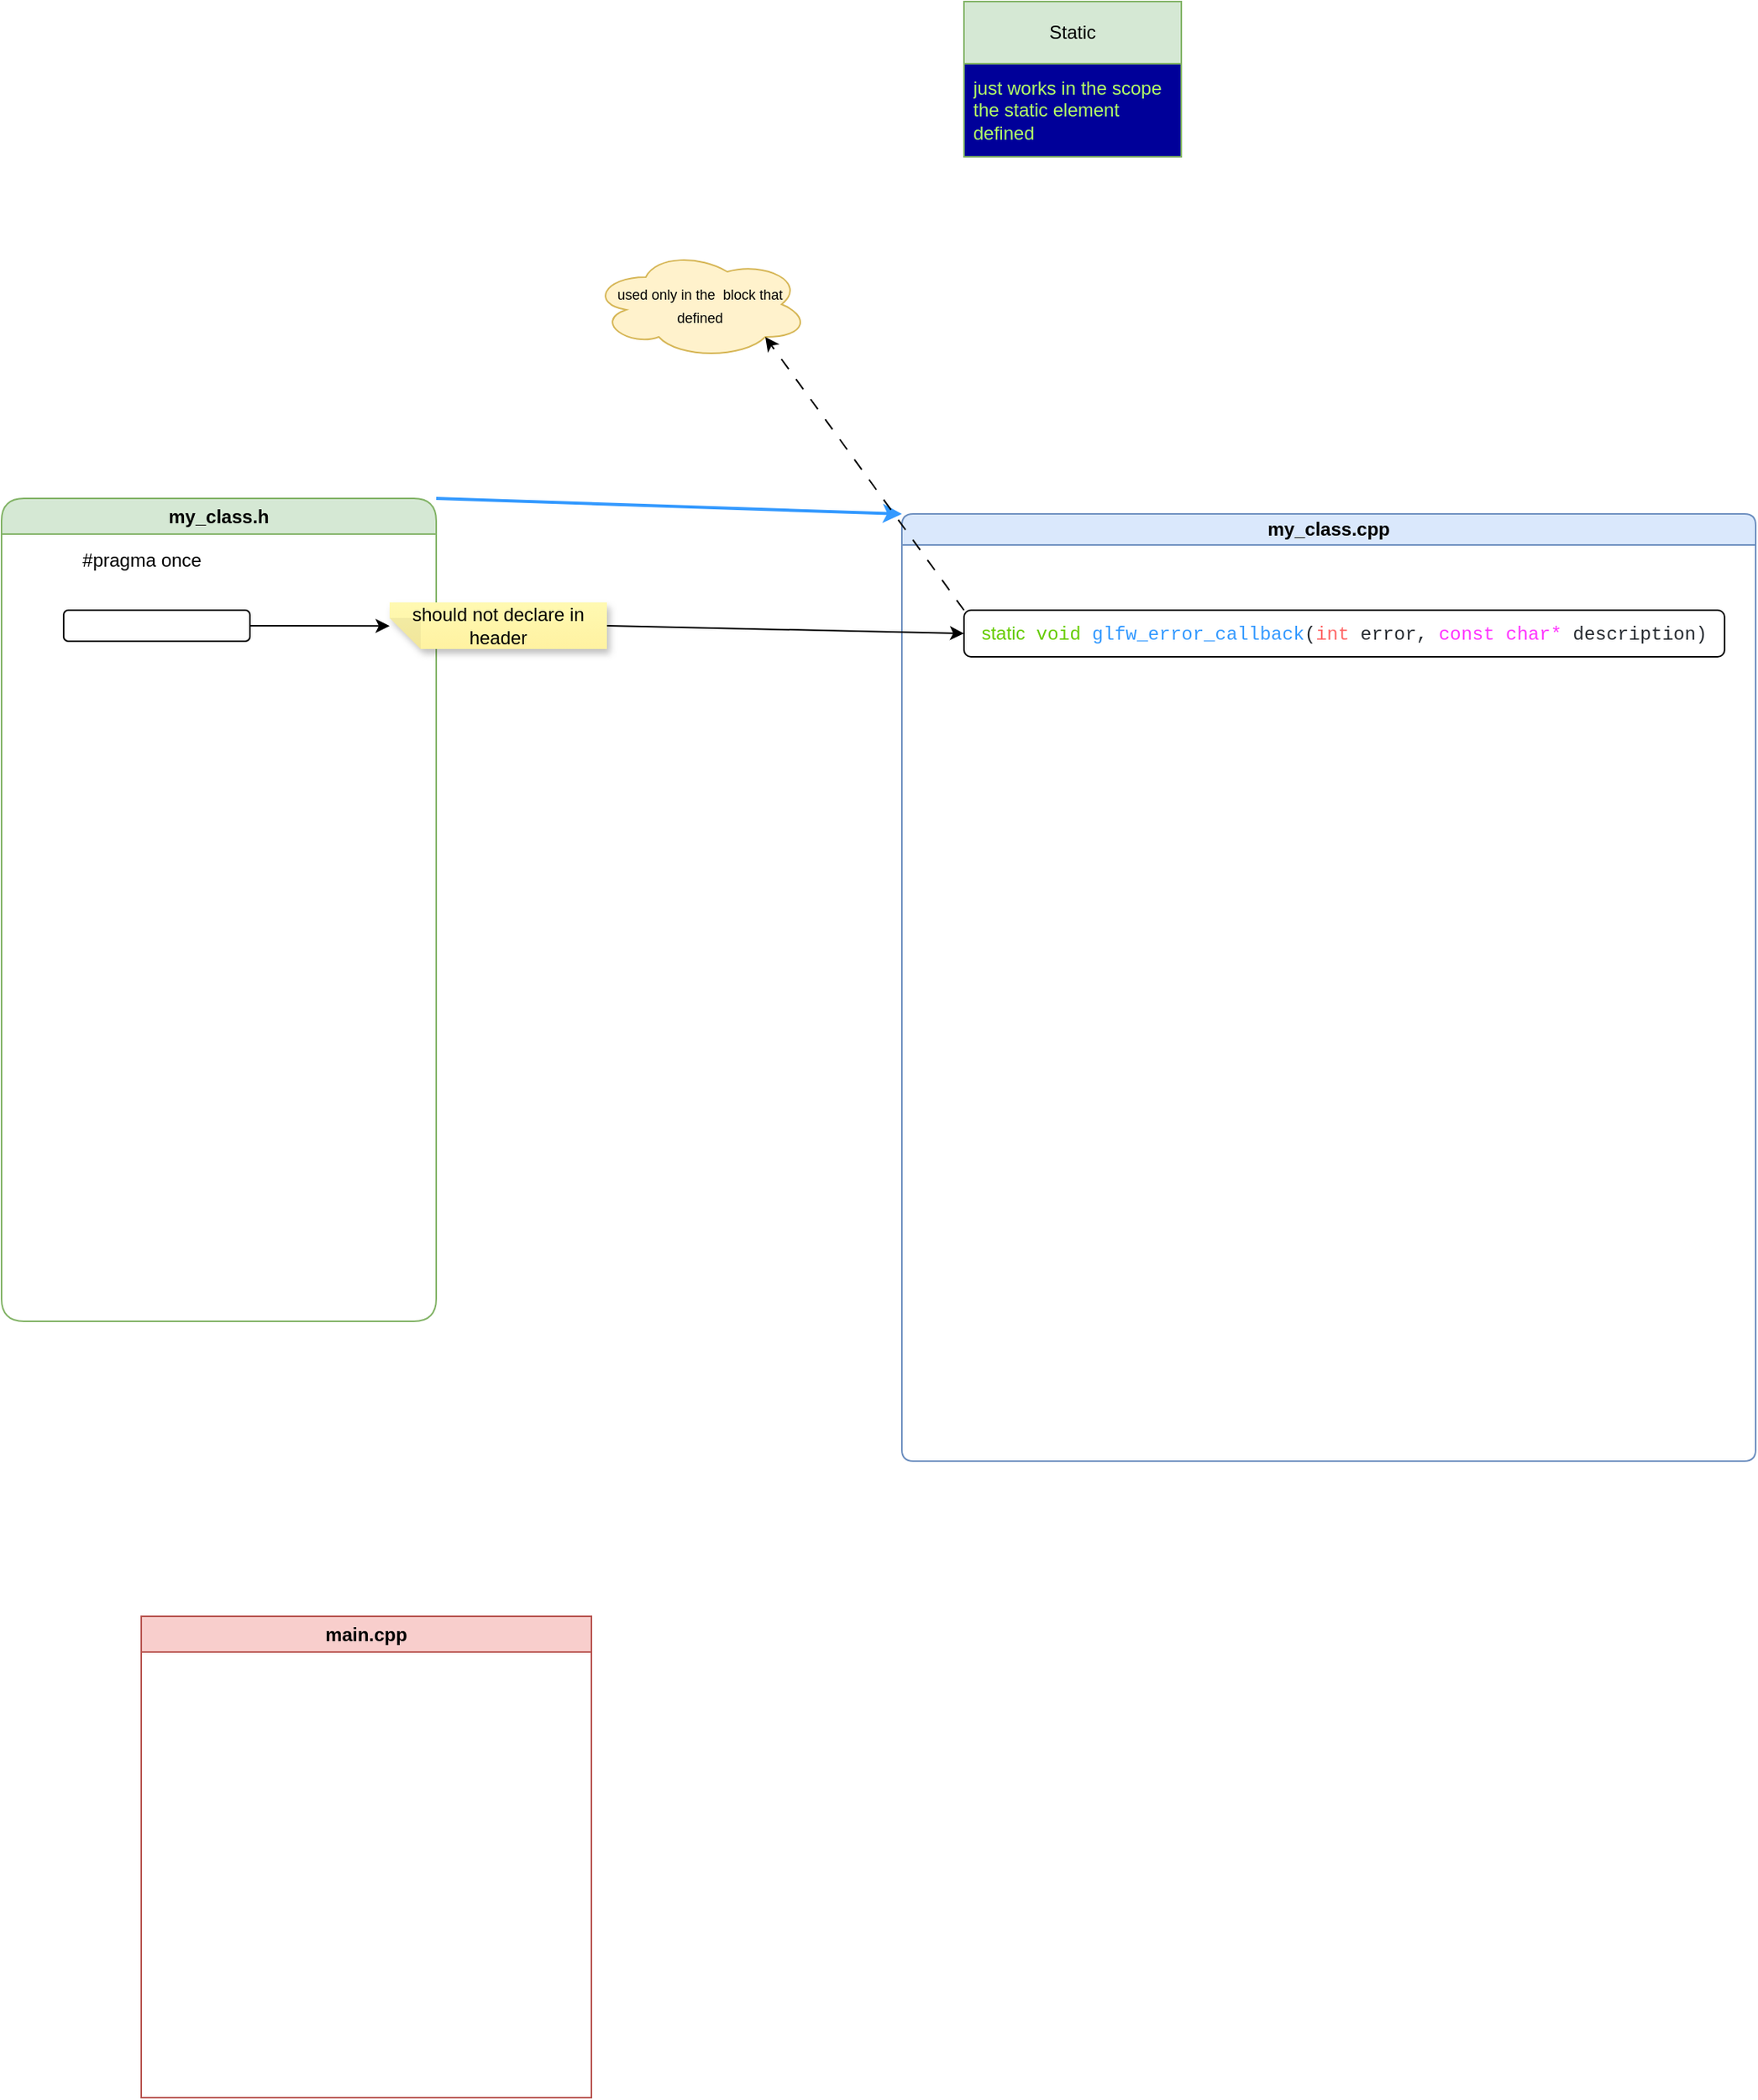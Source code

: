 <mxfile version="21.0.8" type="github">
  <diagram name="Page-1" id="2zioo83s16DX7Tl0C2Zv">
    <mxGraphModel dx="1434" dy="4184" grid="1" gridSize="10" guides="1" tooltips="1" connect="1" arrows="1" fold="1" page="1" pageScale="1" pageWidth="4681" pageHeight="3300" math="0" shadow="0">
      <root>
        <mxCell id="0" />
        <mxCell id="1" parent="0" />
        <mxCell id="7Ru0jLsbH5EKcZHn-sVH-3" style="rounded=0;orthogonalLoop=1;jettySize=auto;html=1;exitX=1;exitY=0;exitDx=0;exitDy=0;entryX=0;entryY=0;entryDx=0;entryDy=0;strokeWidth=2;strokeColor=#3399FF;" parent="1" source="9a8qMosVaYQrsiDTp7nS-1" target="7Ru0jLsbH5EKcZHn-sVH-1" edge="1">
          <mxGeometry relative="1" as="geometry" />
        </mxCell>
        <mxCell id="9a8qMosVaYQrsiDTp7nS-1" value="my_class.h" style="swimlane;whiteSpace=wrap;html=1;rounded=1;arcSize=21;startSize=23;fillColor=#d5e8d4;strokeColor=#82b366;" parent="1" vertex="1">
          <mxGeometry x="190" y="80" width="280" height="530" as="geometry">
            <mxRectangle x="190" y="80" width="110" height="30" as="alternateBounds" />
          </mxGeometry>
        </mxCell>
        <mxCell id="7Ru0jLsbH5EKcZHn-sVH-1" value="my_class.cpp" style="swimlane;whiteSpace=wrap;html=1;rounded=1;arcSize=12;startSize=20;fillColor=#dae8fc;strokeColor=#6c8ebf;" parent="1" vertex="1">
          <mxGeometry x="770" y="90" width="550" height="610" as="geometry" />
        </mxCell>
        <mxCell id="7Ru0jLsbH5EKcZHn-sVH-4" value="&lt;font color=&quot;#66cc00&quot;&gt;static&lt;/font&gt;&lt;span style=&quot;color: rgb(102, 204, 0); font-family: ui-monospace, SFMono-Regular, &amp;quot;SF Mono&amp;quot;, Menlo, Consolas, &amp;quot;Liberation Mono&amp;quot;, monospace; text-align: start; background-color: rgb(255, 255, 255);&quot;&gt; &lt;/span&gt;&lt;span style=&quot;color: rgb(102, 204, 0); box-sizing: border-box; font-family: ui-monospace, SFMono-Regular, &amp;quot;SF Mono&amp;quot;, Menlo, Consolas, &amp;quot;Liberation Mono&amp;quot;, monospace; text-align: start; background-color: rgb(255, 255, 255);&quot; class=&quot;pl-k&quot;&gt;void&lt;/span&gt;&lt;span style=&quot;color: rgb(102, 204, 0); font-family: ui-monospace, SFMono-Regular, &amp;quot;SF Mono&amp;quot;, Menlo, Consolas, &amp;quot;Liberation Mono&amp;quot;, monospace; text-align: start; background-color: rgb(255, 255, 255);&quot;&gt; &lt;/span&gt;&lt;span style=&quot;box-sizing: border-box; font-family: ui-monospace, SFMono-Regular, &amp;quot;SF Mono&amp;quot;, Menlo, Consolas, &amp;quot;Liberation Mono&amp;quot;, monospace; text-align: start; background-color: rgb(255, 255, 255);&quot; class=&quot;pl-en&quot;&gt;&lt;font color=&quot;#3399ff&quot;&gt;glfw_error_callback&lt;/font&gt;&lt;/span&gt;&lt;span style=&quot;color: rgb(36, 41, 47); font-family: ui-monospace, SFMono-Regular, &amp;quot;SF Mono&amp;quot;, Menlo, Consolas, &amp;quot;Liberation Mono&amp;quot;, monospace; text-align: start; background-color: rgb(255, 255, 255);&quot;&gt;(&lt;/span&gt;&lt;font color=&quot;#ff6666&quot;&gt;&lt;span style=&quot;box-sizing: border-box; font-family: ui-monospace, SFMono-Regular, &amp;quot;SF Mono&amp;quot;, Menlo, Consolas, &amp;quot;Liberation Mono&amp;quot;, monospace; text-align: start; background-color: rgb(255, 255, 255);&quot; class=&quot;pl-k&quot;&gt;int&lt;/span&gt;&lt;span style=&quot;font-family: ui-monospace, SFMono-Regular, &amp;quot;SF Mono&amp;quot;, Menlo, Consolas, &amp;quot;Liberation Mono&amp;quot;, monospace; text-align: start; background-color: rgb(255, 255, 255);&quot;&gt; &lt;/span&gt;&lt;/font&gt;&lt;span style=&quot;color: rgb(36, 41, 47); font-family: ui-monospace, SFMono-Regular, &amp;quot;SF Mono&amp;quot;, Menlo, Consolas, &amp;quot;Liberation Mono&amp;quot;, monospace; text-align: start; background-color: rgb(255, 255, 255);&quot;&gt;error, &lt;/span&gt;&lt;font color=&quot;#ff33ff&quot;&gt;&lt;span style=&quot;box-sizing: border-box; font-family: ui-monospace, SFMono-Regular, &amp;quot;SF Mono&amp;quot;, Menlo, Consolas, &amp;quot;Liberation Mono&amp;quot;, monospace; text-align: start; background-color: rgb(255, 255, 255);&quot; class=&quot;pl-k&quot;&gt;const&lt;/span&gt;&lt;span style=&quot;font-family: ui-monospace, SFMono-Regular, &amp;quot;SF Mono&amp;quot;, Menlo, Consolas, &amp;quot;Liberation Mono&amp;quot;, monospace; text-align: start; background-color: rgb(255, 255, 255);&quot;&gt; &lt;/span&gt;&lt;span style=&quot;box-sizing: border-box; font-family: ui-monospace, SFMono-Regular, &amp;quot;SF Mono&amp;quot;, Menlo, Consolas, &amp;quot;Liberation Mono&amp;quot;, monospace; text-align: start; background-color: rgb(255, 255, 255);&quot; class=&quot;pl-k&quot;&gt;char&lt;/span&gt;&lt;span style=&quot;font-family: ui-monospace, SFMono-Regular, &amp;quot;SF Mono&amp;quot;, Menlo, Consolas, &amp;quot;Liberation Mono&amp;quot;, monospace; text-align: start; background-color: rgb(255, 255, 255);&quot;&gt;*&lt;/span&gt;&lt;/font&gt;&lt;span style=&quot;color: rgb(36, 41, 47); font-family: ui-monospace, SFMono-Regular, &amp;quot;SF Mono&amp;quot;, Menlo, Consolas, &amp;quot;Liberation Mono&amp;quot;, monospace; text-align: start; background-color: rgb(255, 255, 255);&quot;&gt; description)&lt;/span&gt;" style="rounded=1;whiteSpace=wrap;html=1;" parent="7Ru0jLsbH5EKcZHn-sVH-1" vertex="1">
          <mxGeometry x="40" y="62" width="490" height="30" as="geometry" />
        </mxCell>
        <mxCell id="7Ru0jLsbH5EKcZHn-sVH-12" style="rounded=0;orthogonalLoop=1;jettySize=auto;html=1;exitX=1;exitY=0.5;exitDx=0;exitDy=0;entryX=1;entryY=0.495;entryDx=0;entryDy=0;entryPerimeter=0;" parent="1" source="7Ru0jLsbH5EKcZHn-sVH-6" target="7Ru0jLsbH5EKcZHn-sVH-9" edge="1">
          <mxGeometry relative="1" as="geometry" />
        </mxCell>
        <mxCell id="7Ru0jLsbH5EKcZHn-sVH-6" value="" style="rounded=1;whiteSpace=wrap;html=1;" parent="1" vertex="1">
          <mxGeometry x="230" y="152" width="120" height="20" as="geometry" />
        </mxCell>
        <mxCell id="7Ru0jLsbH5EKcZHn-sVH-13" style="rounded=0;orthogonalLoop=1;jettySize=auto;html=1;exitX=0;exitY=0.5;exitDx=0;exitDy=0;exitPerimeter=0;entryX=0;entryY=0.5;entryDx=0;entryDy=0;" parent="1" source="7Ru0jLsbH5EKcZHn-sVH-9" target="7Ru0jLsbH5EKcZHn-sVH-4" edge="1">
          <mxGeometry relative="1" as="geometry" />
        </mxCell>
        <mxCell id="7Ru0jLsbH5EKcZHn-sVH-9" value="should not declare in header" style="shape=note;whiteSpace=wrap;html=1;backgroundOutline=1;fontColor=#000000;darkOpacity=0.05;fillColor=#FFF9B2;strokeColor=none;fillStyle=solid;direction=west;gradientDirection=north;gradientColor=#FFF2A1;shadow=1;size=20;pointerEvents=1;" parent="1" vertex="1">
          <mxGeometry x="440" y="147" width="140" height="30" as="geometry" />
        </mxCell>
        <mxCell id="7Ru0jLsbH5EKcZHn-sVH-15" value="main.cpp" style="swimlane;whiteSpace=wrap;html=1;fillColor=#f8cecc;strokeColor=#b85450;" parent="1" vertex="1">
          <mxGeometry x="280" y="800" width="290" height="310" as="geometry" />
        </mxCell>
        <mxCell id="6jgR9pV2GnDQLHaatt_o-4" value="#pragma once" style="text;html=1;align=center;verticalAlign=middle;resizable=0;points=[];autosize=1;strokeColor=none;fillColor=none;" parent="1" vertex="1">
          <mxGeometry x="230" y="105" width="100" height="30" as="geometry" />
        </mxCell>
        <mxCell id="KxGmBfHFkdDxSSpCDwrf-4" value="&lt;font style=&quot;font-size: 9px;&quot;&gt;used only in the&amp;nbsp; block that defined&lt;/font&gt;" style="ellipse;shape=cloud;whiteSpace=wrap;html=1;align=center;fillColor=#fff2cc;strokeColor=#d6b656;" parent="1" vertex="1">
          <mxGeometry x="570" y="-80" width="140" height="70" as="geometry" />
        </mxCell>
        <mxCell id="KxGmBfHFkdDxSSpCDwrf-2" style="rounded=0;orthogonalLoop=1;jettySize=auto;html=1;exitX=0;exitY=0;exitDx=0;exitDy=0;dashed=1;dashPattern=8 8;entryX=0.8;entryY=0.8;entryDx=0;entryDy=0;entryPerimeter=0;" parent="1" source="7Ru0jLsbH5EKcZHn-sVH-4" target="KxGmBfHFkdDxSSpCDwrf-4" edge="1">
          <mxGeometry relative="1" as="geometry">
            <mxPoint x="760" y="20" as="targetPoint" />
          </mxGeometry>
        </mxCell>
        <mxCell id="L6Jec_EAPA56mC89aiEL-4" value="Static" style="swimlane;fontStyle=0;childLayout=stackLayout;horizontal=1;startSize=40;horizontalStack=0;resizeParent=1;resizeParentMax=0;resizeLast=0;collapsible=1;marginBottom=0;whiteSpace=wrap;html=1;fillColor=#d5e8d4;strokeColor=#82b366;" vertex="1" parent="1">
          <mxGeometry x="810" y="-240" width="140" height="100" as="geometry" />
        </mxCell>
        <mxCell id="L6Jec_EAPA56mC89aiEL-5" value="&lt;font color=&quot;#b3ff66&quot;&gt;just works in the scope&amp;nbsp; the static element defined&lt;/font&gt;" style="text;strokeColor=#82b366;fillColor=#000099;align=left;verticalAlign=middle;spacingLeft=4;spacingRight=4;overflow=hidden;points=[[0,0.5],[1,0.5]];portConstraint=eastwest;rotatable=0;whiteSpace=wrap;html=1;" vertex="1" parent="L6Jec_EAPA56mC89aiEL-4">
          <mxGeometry y="40" width="140" height="60" as="geometry" />
        </mxCell>
      </root>
    </mxGraphModel>
  </diagram>
</mxfile>
